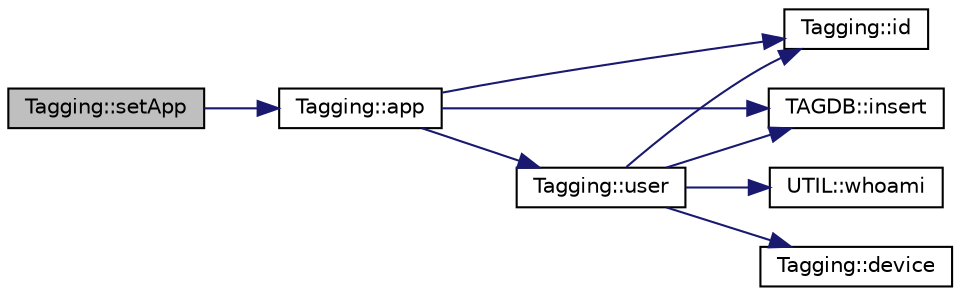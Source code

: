 digraph "Tagging::setApp"
{
 // INTERACTIVE_SVG=YES
 // LATEX_PDF_SIZE
  edge [fontname="Helvetica",fontsize="10",labelfontname="Helvetica",labelfontsize="10"];
  node [fontname="Helvetica",fontsize="10",shape=record];
  rankdir="LR";
  Node239 [label="Tagging::setApp",height=0.2,width=0.4,color="black", fillcolor="grey75", style="filled", fontcolor="black",tooltip=" "];
  Node239 -> Node240 [color="midnightblue",fontsize="10",style="solid",fontname="Helvetica"];
  Node240 [label="Tagging::app",height=0.2,width=0.4,color="black", fillcolor="white", style="filled",URL="$class_tagging.html#a2cde86115e636c337a11765f62daf776",tooltip=" "];
  Node240 -> Node241 [color="midnightblue",fontsize="10",style="solid",fontname="Helvetica"];
  Node241 [label="Tagging::id",height=0.2,width=0.4,color="black", fillcolor="white", style="filled",URL="$class_tagging.html#a2b8eb93e771e3f7569420ce900d0e069",tooltip=" "];
  Node240 -> Node242 [color="midnightblue",fontsize="10",style="solid",fontname="Helvetica"];
  Node242 [label="TAGDB::insert",height=0.2,width=0.4,color="black", fillcolor="white", style="filled",URL="$class_t_a_g_d_b.html#a9e576bf7931cc64359ea1380fec51f9f",tooltip=" "];
  Node240 -> Node243 [color="midnightblue",fontsize="10",style="solid",fontname="Helvetica"];
  Node243 [label="Tagging::user",height=0.2,width=0.4,color="black", fillcolor="white", style="filled",URL="$class_tagging.html#a1e2dc1231e33e88810cf1a72bd5da1c9",tooltip=" "];
  Node243 -> Node241 [color="midnightblue",fontsize="10",style="solid",fontname="Helvetica"];
  Node243 -> Node244 [color="midnightblue",fontsize="10",style="solid",fontname="Helvetica"];
  Node244 [label="UTIL::whoami",height=0.2,width=0.4,color="black", fillcolor="white", style="filled",URL="$namespace_u_t_i_l.html#a6de20774f0dc1be9358394ef3e687f75",tooltip=" "];
  Node243 -> Node245 [color="midnightblue",fontsize="10",style="solid",fontname="Helvetica"];
  Node245 [label="Tagging::device",height=0.2,width=0.4,color="black", fillcolor="white", style="filled",URL="$class_tagging.html#addbf3291cb31672392f65b643a92a920",tooltip=" "];
  Node243 -> Node242 [color="midnightblue",fontsize="10",style="solid",fontname="Helvetica"];
}

